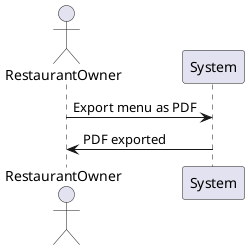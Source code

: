 @startuml
actor RestaurantOwner
RestaurantOwner -> System: Export menu as PDF
System -> RestaurantOwner: PDF exported
@enduml